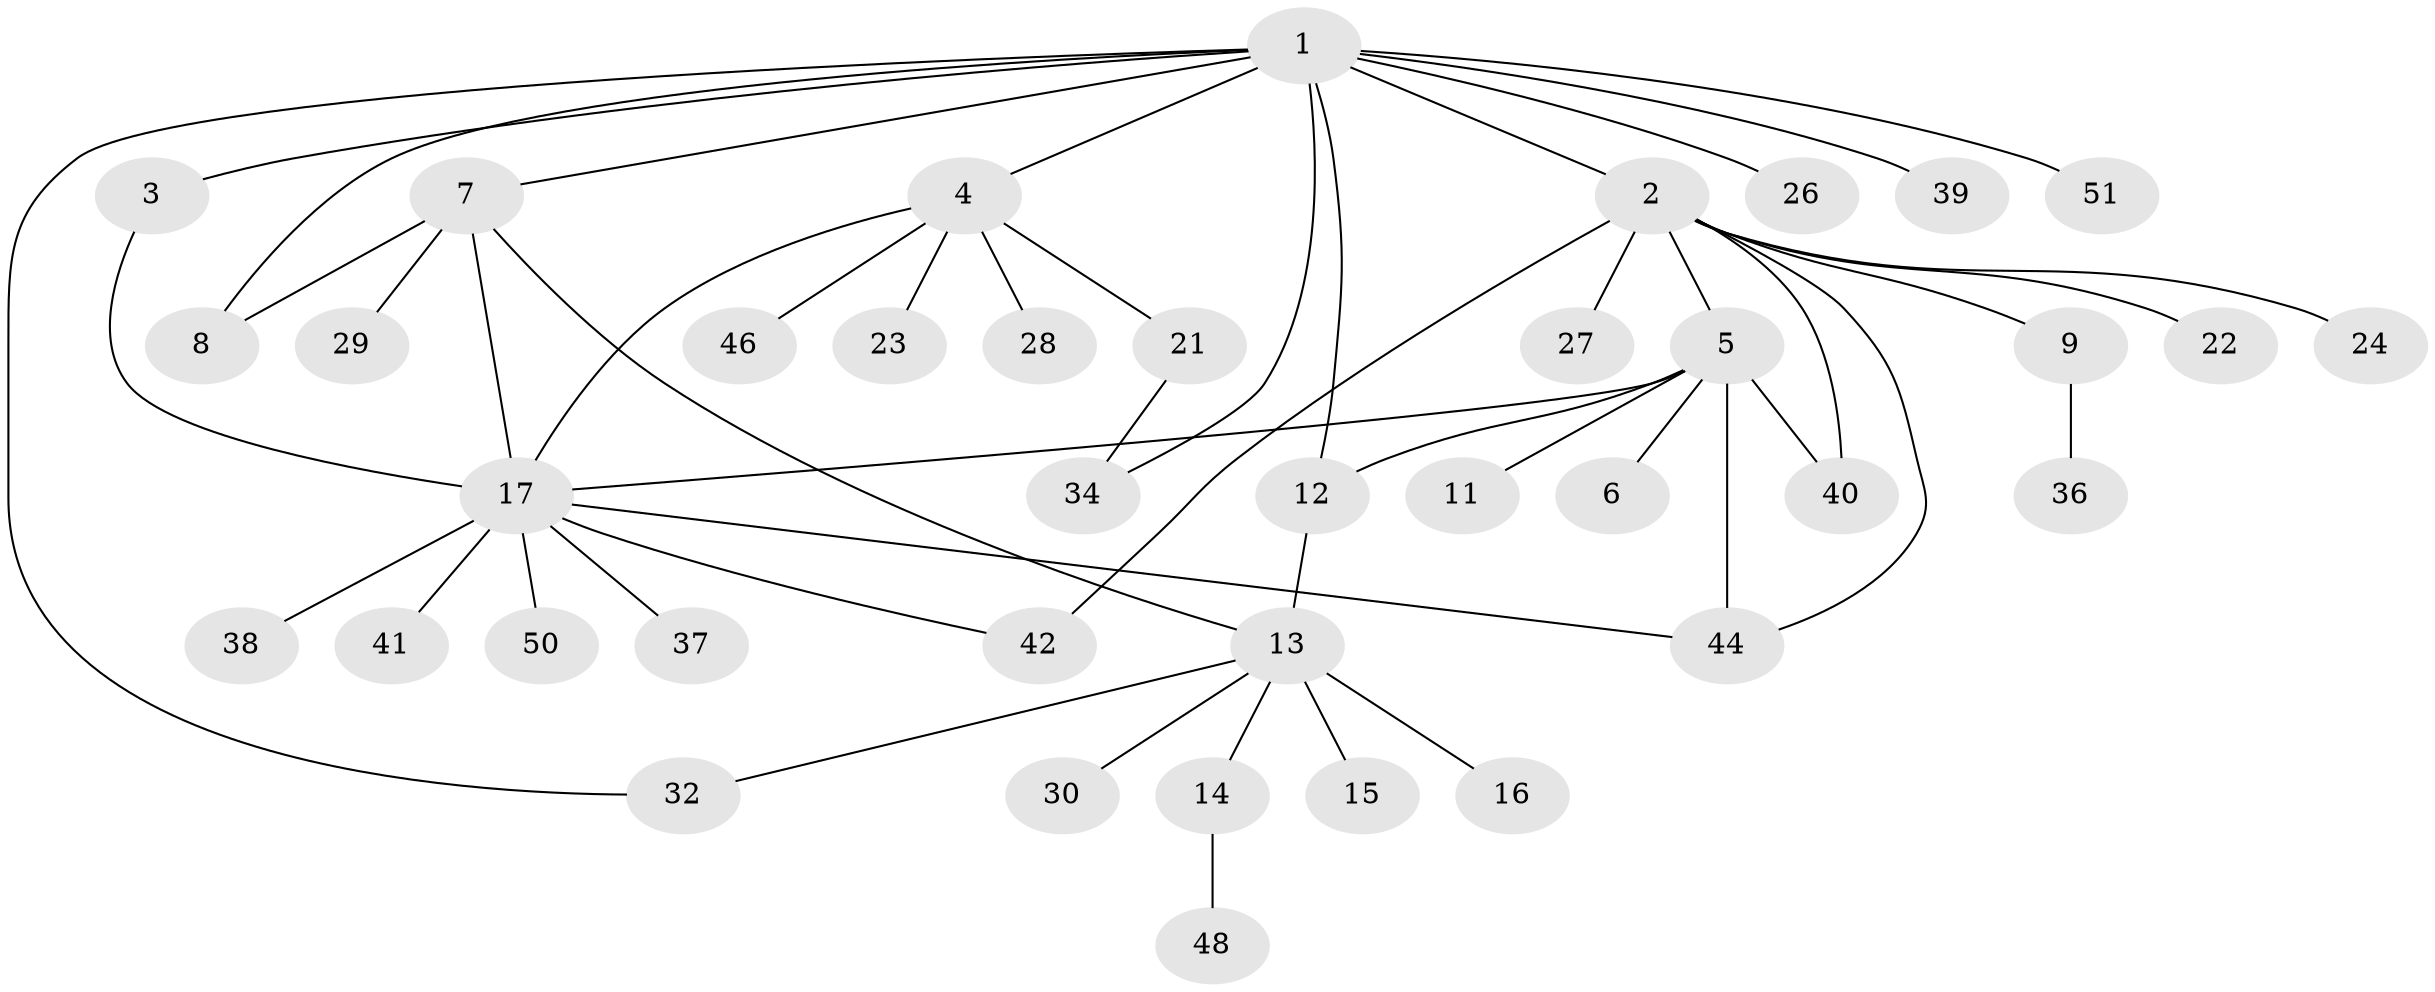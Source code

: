 // Generated by graph-tools (version 1.1) at 2025/51/02/27/25 19:51:58]
// undirected, 39 vertices, 50 edges
graph export_dot {
graph [start="1"]
  node [color=gray90,style=filled];
  1 [super="+10"];
  2 [super="+25"];
  3;
  4 [super="+20"];
  5 [super="+47"];
  6;
  7 [super="+18"];
  8;
  9;
  11;
  12 [super="+31"];
  13 [super="+19"];
  14 [super="+43"];
  15;
  16 [super="+45"];
  17 [super="+33"];
  21 [super="+35"];
  22;
  23;
  24;
  26;
  27;
  28;
  29;
  30;
  32;
  34;
  36;
  37;
  38;
  39;
  40;
  41;
  42;
  44 [super="+49"];
  46;
  48;
  50;
  51;
  1 -- 2;
  1 -- 3;
  1 -- 4;
  1 -- 7;
  1 -- 8;
  1 -- 12;
  1 -- 26;
  1 -- 32;
  1 -- 34;
  1 -- 39;
  1 -- 51;
  2 -- 5;
  2 -- 9;
  2 -- 22;
  2 -- 24;
  2 -- 27;
  2 -- 40;
  2 -- 44;
  2 -- 42;
  3 -- 17;
  4 -- 23;
  4 -- 28;
  4 -- 46;
  4 -- 21;
  4 -- 17;
  5 -- 6;
  5 -- 11;
  5 -- 12;
  5 -- 17 [weight=2];
  5 -- 40;
  5 -- 44;
  7 -- 13;
  7 -- 29;
  7 -- 8;
  7 -- 17;
  9 -- 36;
  12 -- 13 [weight=2];
  13 -- 14;
  13 -- 15;
  13 -- 16;
  13 -- 30;
  13 -- 32;
  14 -- 48;
  17 -- 38;
  17 -- 42;
  17 -- 44;
  17 -- 50;
  17 -- 37;
  17 -- 41;
  21 -- 34;
}

